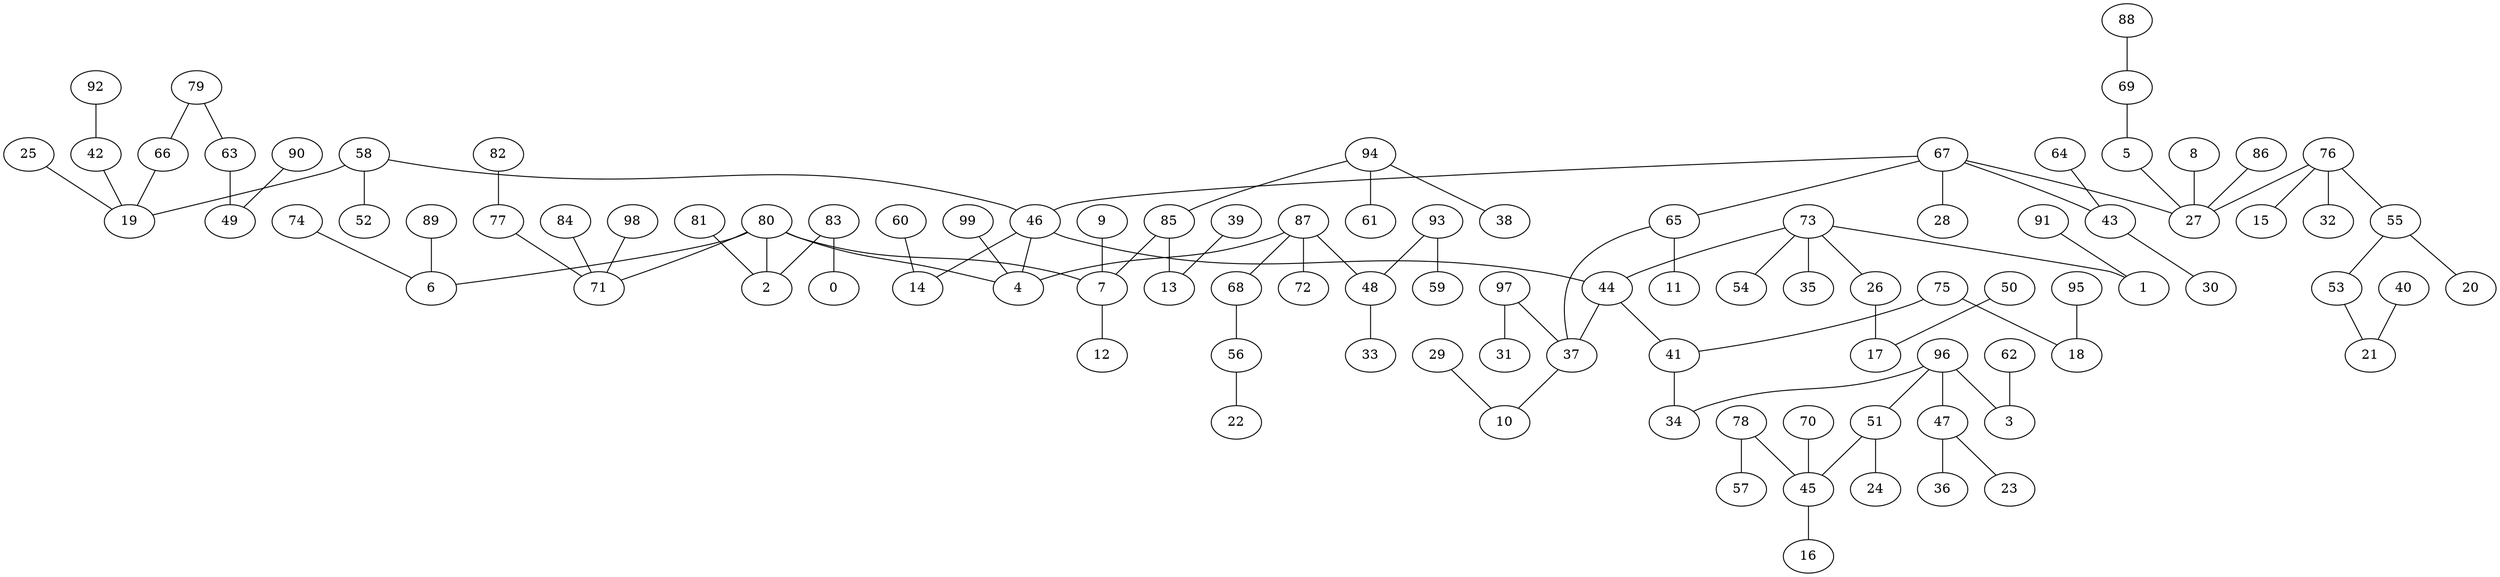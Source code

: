 digraph GG_graph {

subgraph G_graph {
edge [color = black]
"92" -> "42" [dir = none]
"89" -> "6" [dir = none]
"60" -> "14" [dir = none]
"78" -> "57" [dir = none]
"78" -> "45" [dir = none]
"88" -> "69" [dir = none]
"82" -> "77" [dir = none]
"40" -> "21" [dir = none]
"86" -> "27" [dir = none]
"91" -> "1" [dir = none]
"42" -> "19" [dir = none]
"63" -> "49" [dir = none]
"77" -> "71" [dir = none]
"29" -> "10" [dir = none]
"99" -> "4" [dir = none]
"97" -> "31" [dir = none]
"97" -> "37" [dir = none]
"68" -> "56" [dir = none]
"83" -> "0" [dir = none]
"83" -> "2" [dir = none]
"51" -> "24" [dir = none]
"51" -> "45" [dir = none]
"9" -> "7" [dir = none]
"93" -> "59" [dir = none]
"93" -> "48" [dir = none]
"94" -> "61" [dir = none]
"94" -> "38" [dir = none]
"94" -> "85" [dir = none]
"26" -> "17" [dir = none]
"5" -> "27" [dir = none]
"50" -> "17" [dir = none]
"67" -> "65" [dir = none]
"67" -> "28" [dir = none]
"67" -> "27" [dir = none]
"67" -> "43" [dir = none]
"67" -> "46" [dir = none]
"65" -> "11" [dir = none]
"7" -> "12" [dir = none]
"37" -> "10" [dir = none]
"46" -> "14" [dir = none]
"46" -> "44" [dir = none]
"46" -> "4" [dir = none]
"56" -> "22" [dir = none]
"79" -> "63" [dir = none]
"79" -> "66" [dir = none]
"76" -> "15" [dir = none]
"76" -> "32" [dir = none]
"76" -> "55" [dir = none]
"76" -> "27" [dir = none]
"85" -> "13" [dir = none]
"85" -> "7" [dir = none]
"90" -> "49" [dir = none]
"39" -> "13" [dir = none]
"48" -> "33" [dir = none]
"80" -> "2" [dir = none]
"80" -> "6" [dir = none]
"80" -> "7" [dir = none]
"80" -> "71" [dir = none]
"80" -> "4" [dir = none]
"75" -> "18" [dir = none]
"75" -> "41" [dir = none]
"73" -> "1" [dir = none]
"73" -> "54" [dir = none]
"73" -> "35" [dir = none]
"73" -> "26" [dir = none]
"73" -> "44" [dir = none]
"87" -> "68" [dir = none]
"87" -> "48" [dir = none]
"87" -> "72" [dir = none]
"87" -> "4" [dir = none]
"41" -> "34" [dir = none]
"44" -> "37" [dir = none]
"44" -> "41" [dir = none]
"70" -> "45" [dir = none]
"66" -> "19" [dir = none]
"96" -> "3" [dir = none]
"96" -> "47" [dir = none]
"96" -> "51" [dir = none]
"96" -> "34" [dir = none]
"43" -> "30" [dir = none]
"47" -> "23" [dir = none]
"47" -> "36" [dir = none]
"8" -> "27" [dir = none]
"58" -> "19" [dir = none]
"58" -> "52" [dir = none]
"58" -> "46" [dir = none]
"84" -> "71" [dir = none]
"45" -> "16" [dir = none]
"25" -> "19" [dir = none]
"62" -> "3" [dir = none]
"55" -> "20" [dir = none]
"55" -> "53" [dir = none]
"64" -> "43" [dir = none]
"53" -> "21" [dir = none]
"74" -> "6" [dir = none]
"69" -> "5" [dir = none]
"81" -> "2" [dir = none]
"95" -> "18" [dir = none]
"98" -> "71" [dir = none]
"65" -> "37" [dir = none]
}

}
